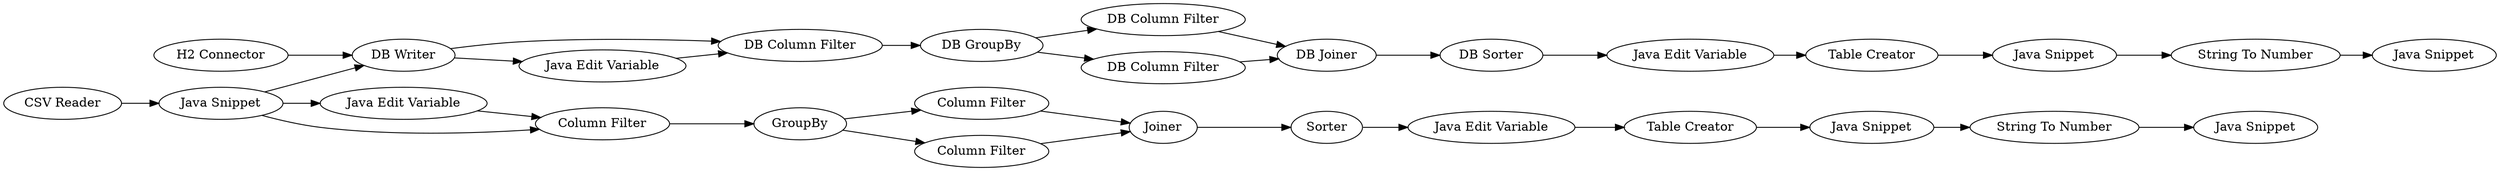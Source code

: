 digraph {
	18 -> 13
	20 -> 21
	14 -> 16
	18 -> 32
	17 -> 24
	13 -> 14
	27 -> 37
	34 -> 35
	21 -> 22
	39 -> 41
	19 -> 21
	29 -> 14
	16 -> 20
	30 -> 33
	26 -> 27
	25 -> 26
	32 -> 15
	37 -> 38
	33 -> 34
	15 -> 17
	35 -> 36
	11 -> 13
	24 -> 25
	18 -> 15
	13 -> 29
	17 -> 23
	38 -> 39
	16 -> 19
	23 -> 25
	10 -> 18
	22 -> 30
	27 [label="Java Edit Variable"]
	18 [label="Java Snippet"]
	21 [label="DB Joiner"]
	26 [label=Sorter]
	32 [label="Java Edit Variable"]
	17 [label=GroupBy]
	19 [label="DB Column Filter"]
	24 [label="Column Filter"]
	41 [label="Java Snippet"]
	15 [label="Column Filter"]
	25 [label=Joiner]
	10 [label="CSV Reader"]
	16 [label="DB GroupBy"]
	22 [label="DB Sorter"]
	11 [label="H2 Connector"]
	23 [label="Column Filter"]
	14 [label="DB Column Filter"]
	38 [label="Java Snippet"]
	13 [label="DB Writer"]
	20 [label="DB Column Filter"]
	35 [label="String To Number"]
	34 [label="Java Snippet"]
	29 [label="Java Edit Variable"]
	36 [label="Java Snippet"]
	39 [label="String To Number"]
	33 [label="Table Creator"]
	30 [label="Java Edit Variable"]
	37 [label="Table Creator"]
	rankdir=LR
}
